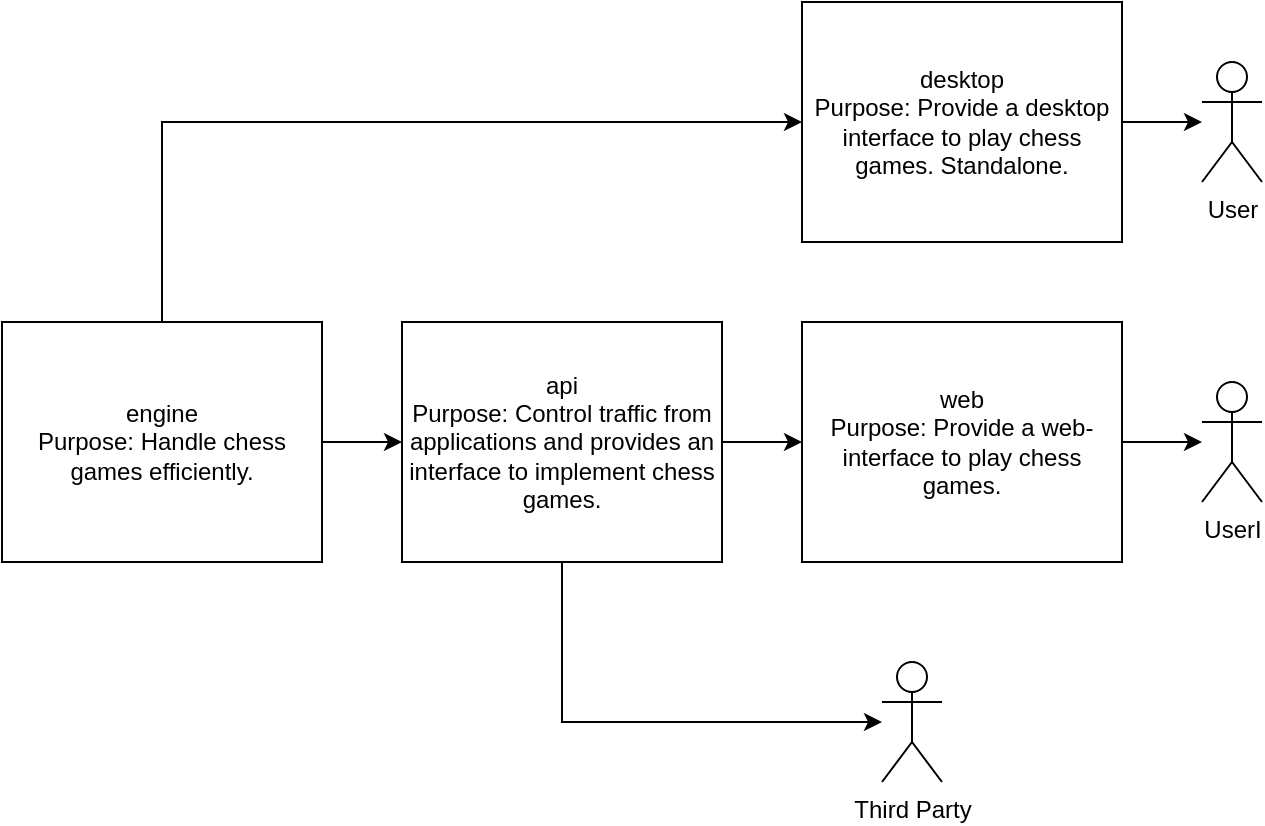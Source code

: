 <mxfile version="21.6.6" type="device">
  <diagram name="Page-1" id="8z2Qnbz74Pd2UMmgpyIp">
    <mxGraphModel dx="1026" dy="538" grid="1" gridSize="10" guides="1" tooltips="1" connect="1" arrows="1" fold="1" page="1" pageScale="1" pageWidth="827" pageHeight="1169" math="0" shadow="0">
      <root>
        <mxCell id="0" />
        <mxCell id="1" parent="0" />
        <mxCell id="cEYBqB_Xc6SYK56JsrTo-19" style="edgeStyle=orthogonalEdgeStyle;rounded=0;orthogonalLoop=1;jettySize=auto;html=1;exitX=1;exitY=0.5;exitDx=0;exitDy=0;entryX=0;entryY=0.5;entryDx=0;entryDy=0;" edge="1" parent="1" source="cEYBqB_Xc6SYK56JsrTo-1" target="cEYBqB_Xc6SYK56JsrTo-7">
          <mxGeometry relative="1" as="geometry" />
        </mxCell>
        <mxCell id="cEYBqB_Xc6SYK56JsrTo-21" style="edgeStyle=orthogonalEdgeStyle;rounded=0;orthogonalLoop=1;jettySize=auto;html=1;exitX=0.5;exitY=0;exitDx=0;exitDy=0;entryX=0;entryY=0.5;entryDx=0;entryDy=0;" edge="1" parent="1" source="cEYBqB_Xc6SYK56JsrTo-1" target="cEYBqB_Xc6SYK56JsrTo-9">
          <mxGeometry relative="1" as="geometry" />
        </mxCell>
        <mxCell id="cEYBqB_Xc6SYK56JsrTo-1" value="&lt;div&gt;engine&lt;/div&gt;&lt;div&gt;Purpose: Handle chess games efficiently.&lt;br&gt;&lt;/div&gt;" style="rounded=0;whiteSpace=wrap;html=1;" vertex="1" parent="1">
          <mxGeometry x="40" y="240" width="160" height="120" as="geometry" />
        </mxCell>
        <mxCell id="cEYBqB_Xc6SYK56JsrTo-18" style="edgeStyle=orthogonalEdgeStyle;rounded=0;orthogonalLoop=1;jettySize=auto;html=1;exitX=0.5;exitY=1;exitDx=0;exitDy=0;" edge="1" parent="1" source="cEYBqB_Xc6SYK56JsrTo-7">
          <mxGeometry relative="1" as="geometry">
            <mxPoint x="480" y="440" as="targetPoint" />
            <Array as="points">
              <mxPoint x="320" y="440" />
            </Array>
          </mxGeometry>
        </mxCell>
        <mxCell id="cEYBqB_Xc6SYK56JsrTo-20" style="edgeStyle=orthogonalEdgeStyle;rounded=0;orthogonalLoop=1;jettySize=auto;html=1;exitX=1;exitY=0.5;exitDx=0;exitDy=0;entryX=0;entryY=0.5;entryDx=0;entryDy=0;" edge="1" parent="1" source="cEYBqB_Xc6SYK56JsrTo-7" target="cEYBqB_Xc6SYK56JsrTo-10">
          <mxGeometry relative="1" as="geometry" />
        </mxCell>
        <mxCell id="cEYBqB_Xc6SYK56JsrTo-7" value="&lt;div&gt;api&lt;/div&gt;&lt;div&gt;Purpose: Control traffic from applications and provides an interface to implement chess games.&lt;br&gt;&lt;/div&gt;" style="rounded=0;whiteSpace=wrap;html=1;" vertex="1" parent="1">
          <mxGeometry x="240" y="240" width="160" height="120" as="geometry" />
        </mxCell>
        <mxCell id="cEYBqB_Xc6SYK56JsrTo-16" style="edgeStyle=orthogonalEdgeStyle;rounded=0;orthogonalLoop=1;jettySize=auto;html=1;exitX=1;exitY=0.5;exitDx=0;exitDy=0;" edge="1" parent="1" source="cEYBqB_Xc6SYK56JsrTo-9" target="cEYBqB_Xc6SYK56JsrTo-15">
          <mxGeometry relative="1" as="geometry" />
        </mxCell>
        <mxCell id="cEYBqB_Xc6SYK56JsrTo-9" value="&lt;div&gt;desktop&lt;br&gt;&lt;/div&gt;&lt;div&gt;Purpose: Provide a desktop interface to play chess games. Standalone.&lt;br&gt;&lt;/div&gt;" style="rounded=0;whiteSpace=wrap;html=1;" vertex="1" parent="1">
          <mxGeometry x="440" y="80" width="160" height="120" as="geometry" />
        </mxCell>
        <mxCell id="cEYBqB_Xc6SYK56JsrTo-17" style="edgeStyle=orthogonalEdgeStyle;rounded=0;orthogonalLoop=1;jettySize=auto;html=1;exitX=1;exitY=0.5;exitDx=0;exitDy=0;" edge="1" parent="1" source="cEYBqB_Xc6SYK56JsrTo-10" target="cEYBqB_Xc6SYK56JsrTo-14">
          <mxGeometry relative="1" as="geometry" />
        </mxCell>
        <mxCell id="cEYBqB_Xc6SYK56JsrTo-10" value="&lt;div&gt;web&lt;/div&gt;&lt;div&gt;Purpose: Provide a web-interface to play chess games.&lt;br&gt;&lt;/div&gt;" style="rounded=0;whiteSpace=wrap;html=1;" vertex="1" parent="1">
          <mxGeometry x="440" y="240" width="160" height="120" as="geometry" />
        </mxCell>
        <mxCell id="cEYBqB_Xc6SYK56JsrTo-12" value="Third Party" style="shape=umlActor;verticalLabelPosition=bottom;verticalAlign=top;html=1;outlineConnect=0;" vertex="1" parent="1">
          <mxGeometry x="480" y="410" width="30" height="60" as="geometry" />
        </mxCell>
        <mxCell id="cEYBqB_Xc6SYK56JsrTo-14" value="UserI" style="shape=umlActor;verticalLabelPosition=bottom;verticalAlign=top;html=1;outlineConnect=0;" vertex="1" parent="1">
          <mxGeometry x="640" y="270" width="30" height="60" as="geometry" />
        </mxCell>
        <mxCell id="cEYBqB_Xc6SYK56JsrTo-15" value="User" style="shape=umlActor;verticalLabelPosition=bottom;verticalAlign=top;html=1;outlineConnect=0;" vertex="1" parent="1">
          <mxGeometry x="640" y="110" width="30" height="60" as="geometry" />
        </mxCell>
      </root>
    </mxGraphModel>
  </diagram>
</mxfile>
